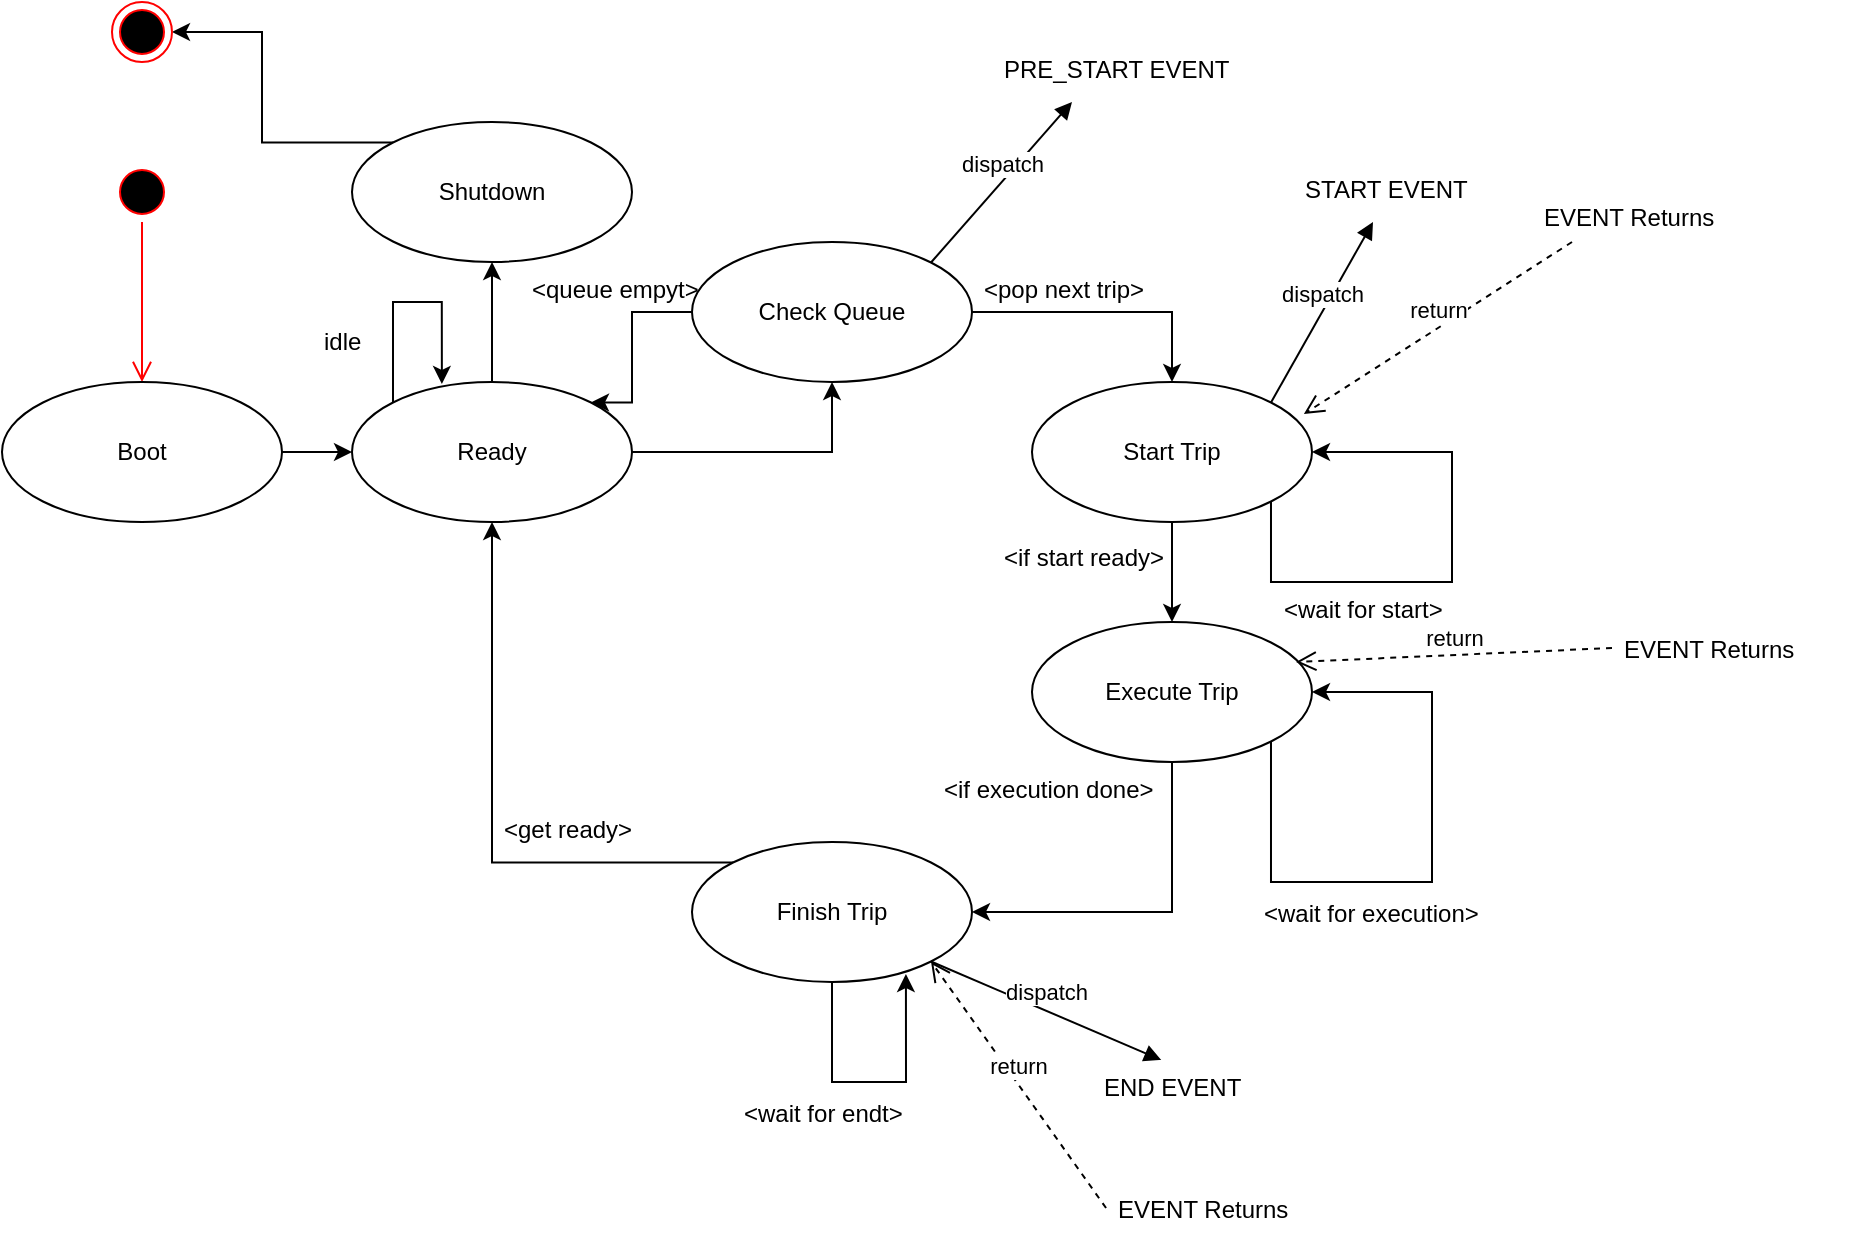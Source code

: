 <mxfile version="15.9.6" type="github">
  <diagram id="uAu7Mb4GHTbKC0SoES1A" name="Page-1">
    <mxGraphModel dx="1426" dy="921" grid="1" gridSize="10" guides="1" tooltips="1" connect="1" arrows="1" fold="1" page="1" pageScale="1" pageWidth="827" pageHeight="1169" math="0" shadow="0">
      <root>
        <mxCell id="0" />
        <mxCell id="1" parent="0" />
        <mxCell id="S8QYZh_T_nRtzlBmruty-1" value="" style="ellipse;html=1;shape=startState;fillColor=#000000;strokeColor=#ff0000;" vertex="1" parent="1">
          <mxGeometry x="90" y="110" width="30" height="30" as="geometry" />
        </mxCell>
        <mxCell id="S8QYZh_T_nRtzlBmruty-2" value="" style="edgeStyle=orthogonalEdgeStyle;html=1;verticalAlign=bottom;endArrow=open;endSize=8;strokeColor=#ff0000;rounded=0;entryX=0.5;entryY=0;entryDx=0;entryDy=0;" edge="1" source="S8QYZh_T_nRtzlBmruty-1" parent="1" target="S8QYZh_T_nRtzlBmruty-4">
          <mxGeometry relative="1" as="geometry">
            <mxPoint x="105" y="210" as="targetPoint" />
          </mxGeometry>
        </mxCell>
        <mxCell id="S8QYZh_T_nRtzlBmruty-14" style="edgeStyle=orthogonalEdgeStyle;rounded=0;orthogonalLoop=1;jettySize=auto;html=1;exitX=1;exitY=0.5;exitDx=0;exitDy=0;" edge="1" parent="1" source="S8QYZh_T_nRtzlBmruty-4" target="S8QYZh_T_nRtzlBmruty-6">
          <mxGeometry relative="1" as="geometry" />
        </mxCell>
        <mxCell id="S8QYZh_T_nRtzlBmruty-4" value="Boot" style="ellipse;whiteSpace=wrap;html=1;" vertex="1" parent="1">
          <mxGeometry x="35" y="220" width="140" height="70" as="geometry" />
        </mxCell>
        <mxCell id="S8QYZh_T_nRtzlBmruty-15" style="edgeStyle=orthogonalEdgeStyle;rounded=0;orthogonalLoop=1;jettySize=auto;html=1;exitX=1;exitY=0.5;exitDx=0;exitDy=0;entryX=0.5;entryY=1;entryDx=0;entryDy=0;" edge="1" parent="1" source="S8QYZh_T_nRtzlBmruty-6" target="S8QYZh_T_nRtzlBmruty-8">
          <mxGeometry relative="1" as="geometry" />
        </mxCell>
        <mxCell id="S8QYZh_T_nRtzlBmruty-17" style="edgeStyle=orthogonalEdgeStyle;rounded=0;orthogonalLoop=1;jettySize=auto;html=1;exitX=0.5;exitY=0;exitDx=0;exitDy=0;entryX=0.5;entryY=1;entryDx=0;entryDy=0;" edge="1" parent="1" source="S8QYZh_T_nRtzlBmruty-6" target="S8QYZh_T_nRtzlBmruty-7">
          <mxGeometry relative="1" as="geometry" />
        </mxCell>
        <mxCell id="S8QYZh_T_nRtzlBmruty-24" style="edgeStyle=orthogonalEdgeStyle;rounded=0;orthogonalLoop=1;jettySize=auto;html=1;exitX=0;exitY=0;exitDx=0;exitDy=0;entryX=0.321;entryY=0.014;entryDx=0;entryDy=0;entryPerimeter=0;" edge="1" parent="1" source="S8QYZh_T_nRtzlBmruty-6" target="S8QYZh_T_nRtzlBmruty-6">
          <mxGeometry relative="1" as="geometry">
            <mxPoint x="210" y="180" as="targetPoint" />
            <Array as="points">
              <mxPoint x="231" y="180" />
              <mxPoint x="255" y="180" />
            </Array>
          </mxGeometry>
        </mxCell>
        <mxCell id="S8QYZh_T_nRtzlBmruty-6" value="Ready" style="ellipse;whiteSpace=wrap;html=1;" vertex="1" parent="1">
          <mxGeometry x="210" y="220" width="140" height="70" as="geometry" />
        </mxCell>
        <mxCell id="S8QYZh_T_nRtzlBmruty-13" style="edgeStyle=orthogonalEdgeStyle;rounded=0;orthogonalLoop=1;jettySize=auto;html=1;exitX=0;exitY=0;exitDx=0;exitDy=0;entryX=1;entryY=0.5;entryDx=0;entryDy=0;" edge="1" parent="1" source="S8QYZh_T_nRtzlBmruty-7" target="S8QYZh_T_nRtzlBmruty-12">
          <mxGeometry relative="1" as="geometry" />
        </mxCell>
        <mxCell id="S8QYZh_T_nRtzlBmruty-7" value="Shutdown" style="ellipse;whiteSpace=wrap;html=1;" vertex="1" parent="1">
          <mxGeometry x="210" y="90" width="140" height="70" as="geometry" />
        </mxCell>
        <mxCell id="S8QYZh_T_nRtzlBmruty-16" style="edgeStyle=orthogonalEdgeStyle;rounded=0;orthogonalLoop=1;jettySize=auto;html=1;exitX=0;exitY=0.5;exitDx=0;exitDy=0;entryX=1;entryY=0;entryDx=0;entryDy=0;" edge="1" parent="1" source="S8QYZh_T_nRtzlBmruty-8" target="S8QYZh_T_nRtzlBmruty-6">
          <mxGeometry relative="1" as="geometry">
            <Array as="points">
              <mxPoint x="350" y="185" />
              <mxPoint x="350" y="230" />
            </Array>
          </mxGeometry>
        </mxCell>
        <mxCell id="S8QYZh_T_nRtzlBmruty-22" style="edgeStyle=orthogonalEdgeStyle;rounded=0;orthogonalLoop=1;jettySize=auto;html=1;exitX=1;exitY=0.5;exitDx=0;exitDy=0;entryX=0.5;entryY=0;entryDx=0;entryDy=0;" edge="1" parent="1" source="S8QYZh_T_nRtzlBmruty-8" target="S8QYZh_T_nRtzlBmruty-9">
          <mxGeometry relative="1" as="geometry" />
        </mxCell>
        <mxCell id="S8QYZh_T_nRtzlBmruty-8" value="Check Queue" style="ellipse;whiteSpace=wrap;html=1;" vertex="1" parent="1">
          <mxGeometry x="380" y="150" width="140" height="70" as="geometry" />
        </mxCell>
        <mxCell id="S8QYZh_T_nRtzlBmruty-20" style="edgeStyle=orthogonalEdgeStyle;rounded=0;orthogonalLoop=1;jettySize=auto;html=1;exitX=0.5;exitY=1;exitDx=0;exitDy=0;entryX=0.5;entryY=0;entryDx=0;entryDy=0;" edge="1" parent="1" source="S8QYZh_T_nRtzlBmruty-9" target="S8QYZh_T_nRtzlBmruty-10">
          <mxGeometry relative="1" as="geometry" />
        </mxCell>
        <mxCell id="S8QYZh_T_nRtzlBmruty-9" value="Start Trip" style="ellipse;whiteSpace=wrap;html=1;" vertex="1" parent="1">
          <mxGeometry x="550" y="220" width="140" height="70" as="geometry" />
        </mxCell>
        <mxCell id="S8QYZh_T_nRtzlBmruty-19" style="edgeStyle=orthogonalEdgeStyle;rounded=0;orthogonalLoop=1;jettySize=auto;html=1;exitX=0.5;exitY=1;exitDx=0;exitDy=0;entryX=1;entryY=0.5;entryDx=0;entryDy=0;" edge="1" parent="1" source="S8QYZh_T_nRtzlBmruty-10" target="S8QYZh_T_nRtzlBmruty-11">
          <mxGeometry relative="1" as="geometry" />
        </mxCell>
        <mxCell id="S8QYZh_T_nRtzlBmruty-10" value="Execute Trip" style="ellipse;whiteSpace=wrap;html=1;" vertex="1" parent="1">
          <mxGeometry x="550" y="340" width="140" height="70" as="geometry" />
        </mxCell>
        <mxCell id="S8QYZh_T_nRtzlBmruty-18" style="edgeStyle=orthogonalEdgeStyle;rounded=0;orthogonalLoop=1;jettySize=auto;html=1;exitX=0;exitY=0;exitDx=0;exitDy=0;entryX=0.5;entryY=1;entryDx=0;entryDy=0;" edge="1" parent="1" source="S8QYZh_T_nRtzlBmruty-11" target="S8QYZh_T_nRtzlBmruty-6">
          <mxGeometry relative="1" as="geometry" />
        </mxCell>
        <mxCell id="S8QYZh_T_nRtzlBmruty-11" value="Finish Trip" style="ellipse;whiteSpace=wrap;html=1;" vertex="1" parent="1">
          <mxGeometry x="380" y="450" width="140" height="70" as="geometry" />
        </mxCell>
        <mxCell id="S8QYZh_T_nRtzlBmruty-12" value="" style="ellipse;html=1;shape=endState;fillColor=#000000;strokeColor=#ff0000;" vertex="1" parent="1">
          <mxGeometry x="90" y="30" width="30" height="30" as="geometry" />
        </mxCell>
        <mxCell id="S8QYZh_T_nRtzlBmruty-25" style="edgeStyle=orthogonalEdgeStyle;rounded=0;orthogonalLoop=1;jettySize=auto;html=1;exitX=0.5;exitY=1;exitDx=0;exitDy=0;entryX=0.764;entryY=0.943;entryDx=0;entryDy=0;entryPerimeter=0;" edge="1" parent="1" source="S8QYZh_T_nRtzlBmruty-11" target="S8QYZh_T_nRtzlBmruty-11">
          <mxGeometry relative="1" as="geometry">
            <Array as="points">
              <mxPoint x="450" y="570" />
              <mxPoint x="487" y="570" />
            </Array>
          </mxGeometry>
        </mxCell>
        <mxCell id="S8QYZh_T_nRtzlBmruty-26" style="edgeStyle=orthogonalEdgeStyle;rounded=0;orthogonalLoop=1;jettySize=auto;html=1;exitX=1;exitY=1;exitDx=0;exitDy=0;entryX=1;entryY=0.5;entryDx=0;entryDy=0;" edge="1" parent="1" source="S8QYZh_T_nRtzlBmruty-10" target="S8QYZh_T_nRtzlBmruty-10">
          <mxGeometry relative="1" as="geometry">
            <Array as="points">
              <mxPoint x="670" y="470" />
              <mxPoint x="750" y="470" />
              <mxPoint x="750" y="375" />
            </Array>
          </mxGeometry>
        </mxCell>
        <mxCell id="S8QYZh_T_nRtzlBmruty-27" style="edgeStyle=orthogonalEdgeStyle;rounded=0;orthogonalLoop=1;jettySize=auto;html=1;exitX=1;exitY=1;exitDx=0;exitDy=0;entryX=1;entryY=0.5;entryDx=0;entryDy=0;" edge="1" parent="1" source="S8QYZh_T_nRtzlBmruty-9" target="S8QYZh_T_nRtzlBmruty-9">
          <mxGeometry relative="1" as="geometry">
            <Array as="points">
              <mxPoint x="670" y="320" />
              <mxPoint x="760" y="320" />
              <mxPoint x="760" y="255" />
            </Array>
          </mxGeometry>
        </mxCell>
        <mxCell id="S8QYZh_T_nRtzlBmruty-28" value="dispatch" style="html=1;verticalAlign=bottom;endArrow=block;rounded=0;exitX=1;exitY=0;exitDx=0;exitDy=0;" edge="1" parent="1" source="S8QYZh_T_nRtzlBmruty-8">
          <mxGeometry width="80" relative="1" as="geometry">
            <mxPoint x="370" y="470" as="sourcePoint" />
            <mxPoint x="570" y="80" as="targetPoint" />
          </mxGeometry>
        </mxCell>
        <mxCell id="S8QYZh_T_nRtzlBmruty-30" value="PRE_START EVENT" style="text;strokeColor=none;fillColor=none;align=left;verticalAlign=top;spacingLeft=4;spacingRight=4;overflow=hidden;rotatable=0;points=[[0,0.5],[1,0.5]];portConstraint=eastwest;" vertex="1" parent="1">
          <mxGeometry x="530" y="50" width="130" height="26" as="geometry" />
        </mxCell>
        <mxCell id="S8QYZh_T_nRtzlBmruty-31" value="dispatch" style="html=1;verticalAlign=bottom;endArrow=block;rounded=0;exitX=1;exitY=0;exitDx=0;exitDy=0;" edge="1" parent="1" source="S8QYZh_T_nRtzlBmruty-9">
          <mxGeometry width="80" relative="1" as="geometry">
            <mxPoint x="650" y="220" as="sourcePoint" />
            <mxPoint x="720.5" y="140" as="targetPoint" />
          </mxGeometry>
        </mxCell>
        <mxCell id="S8QYZh_T_nRtzlBmruty-32" value="START EVENT" style="text;strokeColor=none;fillColor=none;align=left;verticalAlign=top;spacingLeft=4;spacingRight=4;overflow=hidden;rotatable=0;points=[[0,0.5],[1,0.5]];portConstraint=eastwest;" vertex="1" parent="1">
          <mxGeometry x="680.5" y="110" width="130" height="26" as="geometry" />
        </mxCell>
        <mxCell id="S8QYZh_T_nRtzlBmruty-33" value="dispatch" style="html=1;verticalAlign=bottom;endArrow=block;rounded=0;exitX=1;exitY=1;exitDx=0;exitDy=0;" edge="1" parent="1" source="S8QYZh_T_nRtzlBmruty-11" target="S8QYZh_T_nRtzlBmruty-34">
          <mxGeometry width="80" relative="1" as="geometry">
            <mxPoint x="609.997" y="660.251" as="sourcePoint" />
            <mxPoint x="680.5" y="580" as="targetPoint" />
          </mxGeometry>
        </mxCell>
        <mxCell id="S8QYZh_T_nRtzlBmruty-34" value="END EVENT" style="text;strokeColor=none;fillColor=none;align=left;verticalAlign=top;spacingLeft=4;spacingRight=4;overflow=hidden;rotatable=0;points=[[0,0.5],[1,0.5]];portConstraint=eastwest;" vertex="1" parent="1">
          <mxGeometry x="580" y="559" width="130" height="26" as="geometry" />
        </mxCell>
        <mxCell id="S8QYZh_T_nRtzlBmruty-35" value="&lt;wait for execution&gt;" style="text;strokeColor=none;fillColor=none;align=left;verticalAlign=top;spacingLeft=4;spacingRight=4;overflow=hidden;rotatable=0;points=[[0,0.5],[1,0.5]];portConstraint=eastwest;" vertex="1" parent="1">
          <mxGeometry x="660" y="472" width="120" height="26" as="geometry" />
        </mxCell>
        <mxCell id="S8QYZh_T_nRtzlBmruty-36" value="&lt;wait for start&gt;" style="text;strokeColor=none;fillColor=none;align=left;verticalAlign=top;spacingLeft=4;spacingRight=4;overflow=hidden;rotatable=0;points=[[0,0.5],[1,0.5]];portConstraint=eastwest;" vertex="1" parent="1">
          <mxGeometry x="670" y="320" width="120" height="26" as="geometry" />
        </mxCell>
        <mxCell id="S8QYZh_T_nRtzlBmruty-37" value="&lt;queue empyt&gt;" style="text;strokeColor=none;fillColor=none;align=left;verticalAlign=top;spacingLeft=4;spacingRight=4;overflow=hidden;rotatable=0;points=[[0,0.5],[1,0.5]];portConstraint=eastwest;" vertex="1" parent="1">
          <mxGeometry x="294" y="160" width="120" height="26" as="geometry" />
        </mxCell>
        <mxCell id="S8QYZh_T_nRtzlBmruty-38" value="&lt;pop next trip&gt;" style="text;strokeColor=none;fillColor=none;align=left;verticalAlign=top;spacingLeft=4;spacingRight=4;overflow=hidden;rotatable=0;points=[[0,0.5],[1,0.5]];portConstraint=eastwest;" vertex="1" parent="1">
          <mxGeometry x="520" y="160" width="120" height="26" as="geometry" />
        </mxCell>
        <mxCell id="S8QYZh_T_nRtzlBmruty-39" value="&lt;wait for endt&gt;" style="text;strokeColor=none;fillColor=none;align=left;verticalAlign=top;spacingLeft=4;spacingRight=4;overflow=hidden;rotatable=0;points=[[0,0.5],[1,0.5]];portConstraint=eastwest;" vertex="1" parent="1">
          <mxGeometry x="400" y="572" width="120" height="26" as="geometry" />
        </mxCell>
        <mxCell id="S8QYZh_T_nRtzlBmruty-40" value="&lt;get ready&gt;" style="text;strokeColor=none;fillColor=none;align=left;verticalAlign=top;spacingLeft=4;spacingRight=4;overflow=hidden;rotatable=0;points=[[0,0.5],[1,0.5]];portConstraint=eastwest;" vertex="1" parent="1">
          <mxGeometry x="280" y="430" width="120" height="26" as="geometry" />
        </mxCell>
        <mxCell id="S8QYZh_T_nRtzlBmruty-41" value="&lt;if start ready&gt;" style="text;strokeColor=none;fillColor=none;align=left;verticalAlign=top;spacingLeft=4;spacingRight=4;overflow=hidden;rotatable=0;points=[[0,0.5],[1,0.5]];portConstraint=eastwest;" vertex="1" parent="1">
          <mxGeometry x="530" y="294" width="120" height="26" as="geometry" />
        </mxCell>
        <mxCell id="S8QYZh_T_nRtzlBmruty-42" value="&lt;if execution done&gt;" style="text;strokeColor=none;fillColor=none;align=left;verticalAlign=top;spacingLeft=4;spacingRight=4;overflow=hidden;rotatable=0;points=[[0,0.5],[1,0.5]];portConstraint=eastwest;" vertex="1" parent="1">
          <mxGeometry x="500" y="410" width="120" height="26" as="geometry" />
        </mxCell>
        <mxCell id="S8QYZh_T_nRtzlBmruty-43" value="idle" style="text;strokeColor=none;fillColor=none;align=left;verticalAlign=top;spacingLeft=4;spacingRight=4;overflow=hidden;rotatable=0;points=[[0,0.5],[1,0.5]];portConstraint=eastwest;" vertex="1" parent="1">
          <mxGeometry x="190" y="186" width="120" height="26" as="geometry" />
        </mxCell>
        <mxCell id="S8QYZh_T_nRtzlBmruty-44" value="return" style="html=1;verticalAlign=bottom;endArrow=open;dashed=1;endSize=8;rounded=0;entryX=0.971;entryY=0.229;entryDx=0;entryDy=0;entryPerimeter=0;" edge="1" parent="1" target="S8QYZh_T_nRtzlBmruty-9">
          <mxGeometry relative="1" as="geometry">
            <mxPoint x="820" y="150" as="sourcePoint" />
            <mxPoint x="750" y="198.5" as="targetPoint" />
          </mxGeometry>
        </mxCell>
        <mxCell id="S8QYZh_T_nRtzlBmruty-45" value="EVENT Returns" style="text;strokeColor=none;fillColor=none;align=left;verticalAlign=top;spacingLeft=4;spacingRight=4;overflow=hidden;rotatable=0;points=[[0,0.5],[1,0.5]];portConstraint=eastwest;" vertex="1" parent="1">
          <mxGeometry x="800" y="124" width="130" height="26" as="geometry" />
        </mxCell>
        <mxCell id="S8QYZh_T_nRtzlBmruty-46" value="return" style="html=1;verticalAlign=bottom;endArrow=open;dashed=1;endSize=8;rounded=0;entryX=1;entryY=1;entryDx=0;entryDy=0;exitX=0;exitY=0.5;exitDx=0;exitDy=0;" edge="1" parent="1" source="S8QYZh_T_nRtzlBmruty-47" target="S8QYZh_T_nRtzlBmruty-11">
          <mxGeometry relative="1" as="geometry">
            <mxPoint x="607.03" y="646" as="sourcePoint" />
            <mxPoint x="472.97" y="732.03" as="targetPoint" />
          </mxGeometry>
        </mxCell>
        <mxCell id="S8QYZh_T_nRtzlBmruty-47" value="EVENT Returns" style="text;strokeColor=none;fillColor=none;align=left;verticalAlign=top;spacingLeft=4;spacingRight=4;overflow=hidden;rotatable=0;points=[[0,0.5],[1,0.5]];portConstraint=eastwest;" vertex="1" parent="1">
          <mxGeometry x="587.03" y="620" width="130" height="26" as="geometry" />
        </mxCell>
        <mxCell id="S8QYZh_T_nRtzlBmruty-48" value="return" style="html=1;verticalAlign=bottom;endArrow=open;dashed=1;endSize=8;rounded=0;entryX=0.943;entryY=0.286;entryDx=0;entryDy=0;entryPerimeter=0;exitX=0;exitY=0.5;exitDx=0;exitDy=0;" edge="1" parent="1" source="S8QYZh_T_nRtzlBmruty-49" target="S8QYZh_T_nRtzlBmruty-10">
          <mxGeometry relative="1" as="geometry">
            <mxPoint x="850" y="341.96" as="sourcePoint" />
            <mxPoint x="871.9" y="450" as="targetPoint" />
          </mxGeometry>
        </mxCell>
        <mxCell id="S8QYZh_T_nRtzlBmruty-49" value="EVENT Returns" style="text;strokeColor=none;fillColor=none;align=left;verticalAlign=top;spacingLeft=4;spacingRight=4;overflow=hidden;rotatable=0;points=[[0,0.5],[1,0.5]];portConstraint=eastwest;" vertex="1" parent="1">
          <mxGeometry x="840" y="340.0" width="130" height="26" as="geometry" />
        </mxCell>
      </root>
    </mxGraphModel>
  </diagram>
</mxfile>
